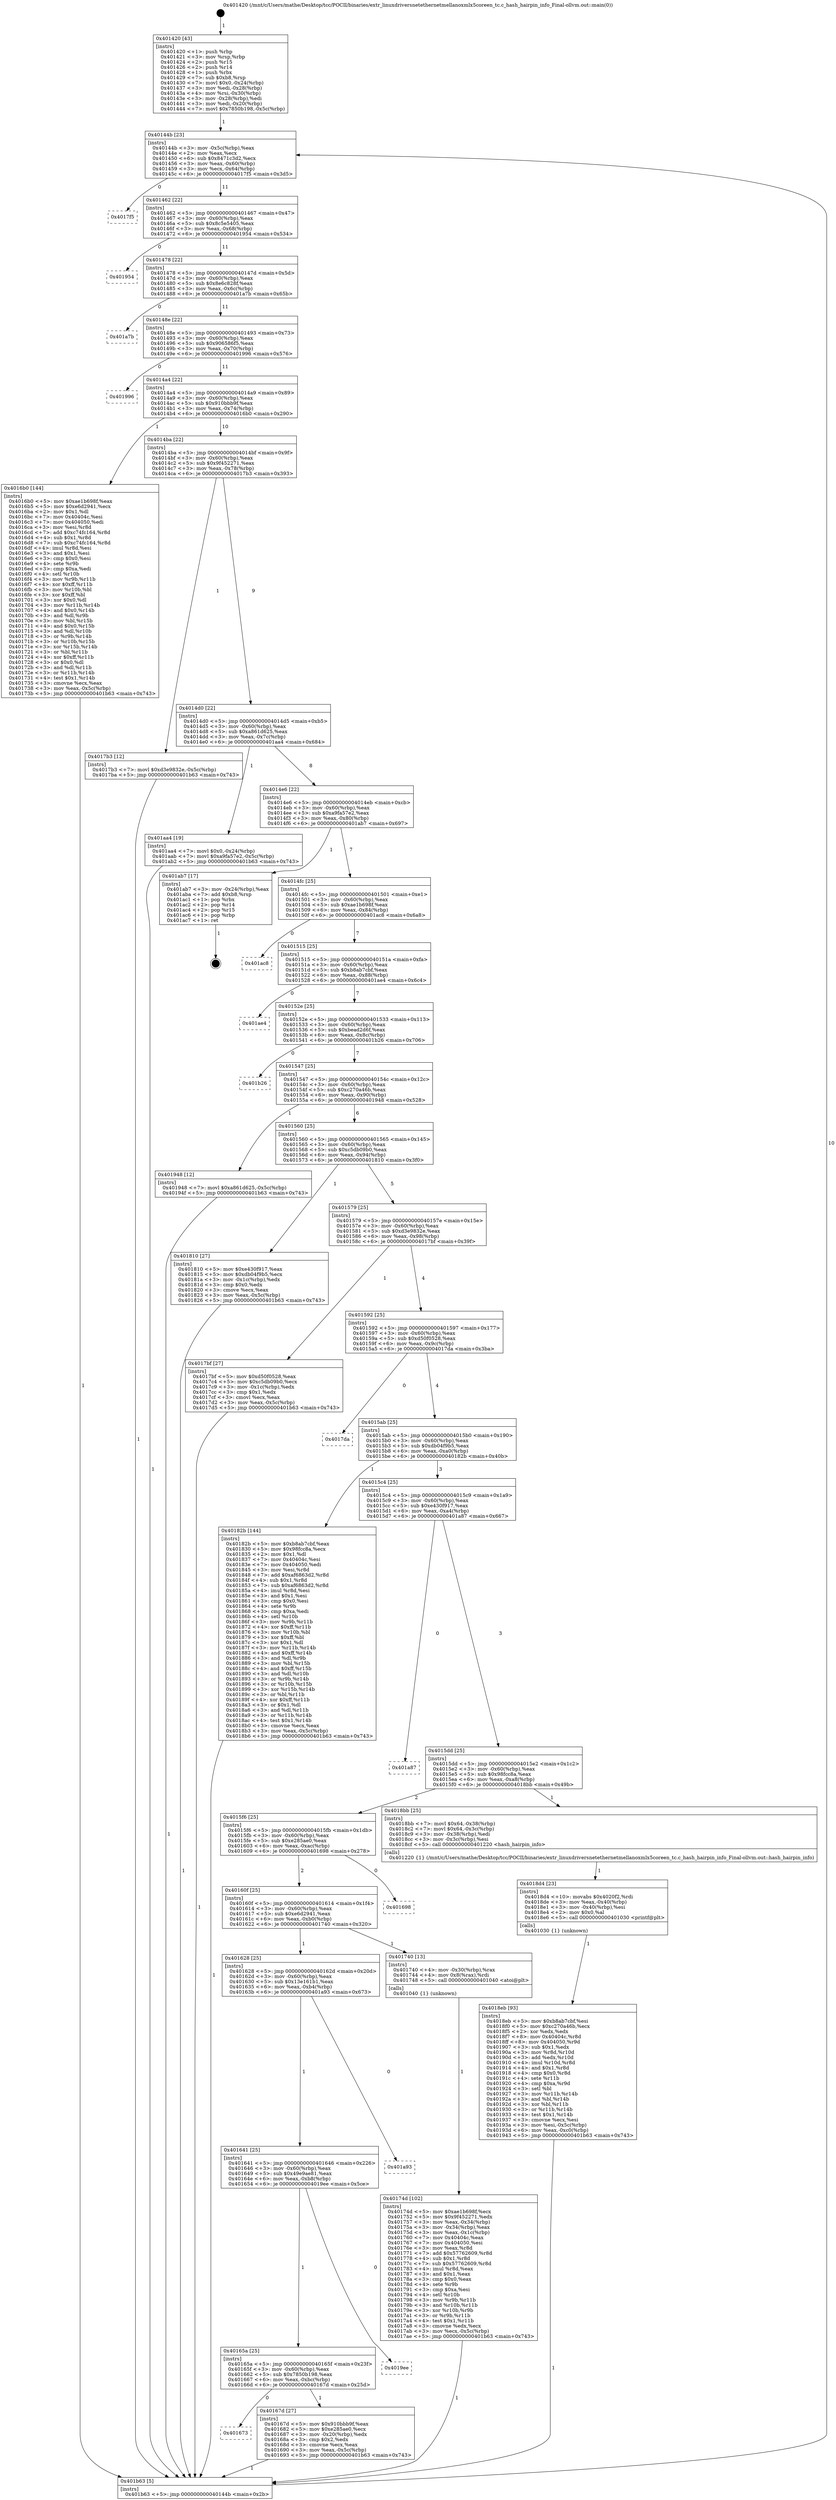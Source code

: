 digraph "0x401420" {
  label = "0x401420 (/mnt/c/Users/mathe/Desktop/tcc/POCII/binaries/extr_linuxdriversnetethernetmellanoxmlx5coreen_tc.c_hash_hairpin_info_Final-ollvm.out::main(0))"
  labelloc = "t"
  node[shape=record]

  Entry [label="",width=0.3,height=0.3,shape=circle,fillcolor=black,style=filled]
  "0x40144b" [label="{
     0x40144b [23]\l
     | [instrs]\l
     &nbsp;&nbsp;0x40144b \<+3\>: mov -0x5c(%rbp),%eax\l
     &nbsp;&nbsp;0x40144e \<+2\>: mov %eax,%ecx\l
     &nbsp;&nbsp;0x401450 \<+6\>: sub $0x8471c3d2,%ecx\l
     &nbsp;&nbsp;0x401456 \<+3\>: mov %eax,-0x60(%rbp)\l
     &nbsp;&nbsp;0x401459 \<+3\>: mov %ecx,-0x64(%rbp)\l
     &nbsp;&nbsp;0x40145c \<+6\>: je 00000000004017f5 \<main+0x3d5\>\l
  }"]
  "0x4017f5" [label="{
     0x4017f5\l
  }", style=dashed]
  "0x401462" [label="{
     0x401462 [22]\l
     | [instrs]\l
     &nbsp;&nbsp;0x401462 \<+5\>: jmp 0000000000401467 \<main+0x47\>\l
     &nbsp;&nbsp;0x401467 \<+3\>: mov -0x60(%rbp),%eax\l
     &nbsp;&nbsp;0x40146a \<+5\>: sub $0x8c5e5405,%eax\l
     &nbsp;&nbsp;0x40146f \<+3\>: mov %eax,-0x68(%rbp)\l
     &nbsp;&nbsp;0x401472 \<+6\>: je 0000000000401954 \<main+0x534\>\l
  }"]
  Exit [label="",width=0.3,height=0.3,shape=circle,fillcolor=black,style=filled,peripheries=2]
  "0x401954" [label="{
     0x401954\l
  }", style=dashed]
  "0x401478" [label="{
     0x401478 [22]\l
     | [instrs]\l
     &nbsp;&nbsp;0x401478 \<+5\>: jmp 000000000040147d \<main+0x5d\>\l
     &nbsp;&nbsp;0x40147d \<+3\>: mov -0x60(%rbp),%eax\l
     &nbsp;&nbsp;0x401480 \<+5\>: sub $0x8e6c828f,%eax\l
     &nbsp;&nbsp;0x401485 \<+3\>: mov %eax,-0x6c(%rbp)\l
     &nbsp;&nbsp;0x401488 \<+6\>: je 0000000000401a7b \<main+0x65b\>\l
  }"]
  "0x4018eb" [label="{
     0x4018eb [93]\l
     | [instrs]\l
     &nbsp;&nbsp;0x4018eb \<+5\>: mov $0xb8ab7cbf,%esi\l
     &nbsp;&nbsp;0x4018f0 \<+5\>: mov $0xc270a46b,%ecx\l
     &nbsp;&nbsp;0x4018f5 \<+2\>: xor %edx,%edx\l
     &nbsp;&nbsp;0x4018f7 \<+8\>: mov 0x40404c,%r8d\l
     &nbsp;&nbsp;0x4018ff \<+8\>: mov 0x404050,%r9d\l
     &nbsp;&nbsp;0x401907 \<+3\>: sub $0x1,%edx\l
     &nbsp;&nbsp;0x40190a \<+3\>: mov %r8d,%r10d\l
     &nbsp;&nbsp;0x40190d \<+3\>: add %edx,%r10d\l
     &nbsp;&nbsp;0x401910 \<+4\>: imul %r10d,%r8d\l
     &nbsp;&nbsp;0x401914 \<+4\>: and $0x1,%r8d\l
     &nbsp;&nbsp;0x401918 \<+4\>: cmp $0x0,%r8d\l
     &nbsp;&nbsp;0x40191c \<+4\>: sete %r11b\l
     &nbsp;&nbsp;0x401920 \<+4\>: cmp $0xa,%r9d\l
     &nbsp;&nbsp;0x401924 \<+3\>: setl %bl\l
     &nbsp;&nbsp;0x401927 \<+3\>: mov %r11b,%r14b\l
     &nbsp;&nbsp;0x40192a \<+3\>: and %bl,%r14b\l
     &nbsp;&nbsp;0x40192d \<+3\>: xor %bl,%r11b\l
     &nbsp;&nbsp;0x401930 \<+3\>: or %r11b,%r14b\l
     &nbsp;&nbsp;0x401933 \<+4\>: test $0x1,%r14b\l
     &nbsp;&nbsp;0x401937 \<+3\>: cmovne %ecx,%esi\l
     &nbsp;&nbsp;0x40193a \<+3\>: mov %esi,-0x5c(%rbp)\l
     &nbsp;&nbsp;0x40193d \<+6\>: mov %eax,-0xc0(%rbp)\l
     &nbsp;&nbsp;0x401943 \<+5\>: jmp 0000000000401b63 \<main+0x743\>\l
  }"]
  "0x401a7b" [label="{
     0x401a7b\l
  }", style=dashed]
  "0x40148e" [label="{
     0x40148e [22]\l
     | [instrs]\l
     &nbsp;&nbsp;0x40148e \<+5\>: jmp 0000000000401493 \<main+0x73\>\l
     &nbsp;&nbsp;0x401493 \<+3\>: mov -0x60(%rbp),%eax\l
     &nbsp;&nbsp;0x401496 \<+5\>: sub $0x906586f5,%eax\l
     &nbsp;&nbsp;0x40149b \<+3\>: mov %eax,-0x70(%rbp)\l
     &nbsp;&nbsp;0x40149e \<+6\>: je 0000000000401996 \<main+0x576\>\l
  }"]
  "0x4018d4" [label="{
     0x4018d4 [23]\l
     | [instrs]\l
     &nbsp;&nbsp;0x4018d4 \<+10\>: movabs $0x4020f2,%rdi\l
     &nbsp;&nbsp;0x4018de \<+3\>: mov %eax,-0x40(%rbp)\l
     &nbsp;&nbsp;0x4018e1 \<+3\>: mov -0x40(%rbp),%esi\l
     &nbsp;&nbsp;0x4018e4 \<+2\>: mov $0x0,%al\l
     &nbsp;&nbsp;0x4018e6 \<+5\>: call 0000000000401030 \<printf@plt\>\l
     | [calls]\l
     &nbsp;&nbsp;0x401030 \{1\} (unknown)\l
  }"]
  "0x401996" [label="{
     0x401996\l
  }", style=dashed]
  "0x4014a4" [label="{
     0x4014a4 [22]\l
     | [instrs]\l
     &nbsp;&nbsp;0x4014a4 \<+5\>: jmp 00000000004014a9 \<main+0x89\>\l
     &nbsp;&nbsp;0x4014a9 \<+3\>: mov -0x60(%rbp),%eax\l
     &nbsp;&nbsp;0x4014ac \<+5\>: sub $0x910bbb9f,%eax\l
     &nbsp;&nbsp;0x4014b1 \<+3\>: mov %eax,-0x74(%rbp)\l
     &nbsp;&nbsp;0x4014b4 \<+6\>: je 00000000004016b0 \<main+0x290\>\l
  }"]
  "0x40174d" [label="{
     0x40174d [102]\l
     | [instrs]\l
     &nbsp;&nbsp;0x40174d \<+5\>: mov $0xae1b698f,%ecx\l
     &nbsp;&nbsp;0x401752 \<+5\>: mov $0x9f452271,%edx\l
     &nbsp;&nbsp;0x401757 \<+3\>: mov %eax,-0x34(%rbp)\l
     &nbsp;&nbsp;0x40175a \<+3\>: mov -0x34(%rbp),%eax\l
     &nbsp;&nbsp;0x40175d \<+3\>: mov %eax,-0x1c(%rbp)\l
     &nbsp;&nbsp;0x401760 \<+7\>: mov 0x40404c,%eax\l
     &nbsp;&nbsp;0x401767 \<+7\>: mov 0x404050,%esi\l
     &nbsp;&nbsp;0x40176e \<+3\>: mov %eax,%r8d\l
     &nbsp;&nbsp;0x401771 \<+7\>: add $0x57762609,%r8d\l
     &nbsp;&nbsp;0x401778 \<+4\>: sub $0x1,%r8d\l
     &nbsp;&nbsp;0x40177c \<+7\>: sub $0x57762609,%r8d\l
     &nbsp;&nbsp;0x401783 \<+4\>: imul %r8d,%eax\l
     &nbsp;&nbsp;0x401787 \<+3\>: and $0x1,%eax\l
     &nbsp;&nbsp;0x40178a \<+3\>: cmp $0x0,%eax\l
     &nbsp;&nbsp;0x40178d \<+4\>: sete %r9b\l
     &nbsp;&nbsp;0x401791 \<+3\>: cmp $0xa,%esi\l
     &nbsp;&nbsp;0x401794 \<+4\>: setl %r10b\l
     &nbsp;&nbsp;0x401798 \<+3\>: mov %r9b,%r11b\l
     &nbsp;&nbsp;0x40179b \<+3\>: and %r10b,%r11b\l
     &nbsp;&nbsp;0x40179e \<+3\>: xor %r10b,%r9b\l
     &nbsp;&nbsp;0x4017a1 \<+3\>: or %r9b,%r11b\l
     &nbsp;&nbsp;0x4017a4 \<+4\>: test $0x1,%r11b\l
     &nbsp;&nbsp;0x4017a8 \<+3\>: cmovne %edx,%ecx\l
     &nbsp;&nbsp;0x4017ab \<+3\>: mov %ecx,-0x5c(%rbp)\l
     &nbsp;&nbsp;0x4017ae \<+5\>: jmp 0000000000401b63 \<main+0x743\>\l
  }"]
  "0x4016b0" [label="{
     0x4016b0 [144]\l
     | [instrs]\l
     &nbsp;&nbsp;0x4016b0 \<+5\>: mov $0xae1b698f,%eax\l
     &nbsp;&nbsp;0x4016b5 \<+5\>: mov $0xe6d2941,%ecx\l
     &nbsp;&nbsp;0x4016ba \<+2\>: mov $0x1,%dl\l
     &nbsp;&nbsp;0x4016bc \<+7\>: mov 0x40404c,%esi\l
     &nbsp;&nbsp;0x4016c3 \<+7\>: mov 0x404050,%edi\l
     &nbsp;&nbsp;0x4016ca \<+3\>: mov %esi,%r8d\l
     &nbsp;&nbsp;0x4016cd \<+7\>: add $0xc74fc164,%r8d\l
     &nbsp;&nbsp;0x4016d4 \<+4\>: sub $0x1,%r8d\l
     &nbsp;&nbsp;0x4016d8 \<+7\>: sub $0xc74fc164,%r8d\l
     &nbsp;&nbsp;0x4016df \<+4\>: imul %r8d,%esi\l
     &nbsp;&nbsp;0x4016e3 \<+3\>: and $0x1,%esi\l
     &nbsp;&nbsp;0x4016e6 \<+3\>: cmp $0x0,%esi\l
     &nbsp;&nbsp;0x4016e9 \<+4\>: sete %r9b\l
     &nbsp;&nbsp;0x4016ed \<+3\>: cmp $0xa,%edi\l
     &nbsp;&nbsp;0x4016f0 \<+4\>: setl %r10b\l
     &nbsp;&nbsp;0x4016f4 \<+3\>: mov %r9b,%r11b\l
     &nbsp;&nbsp;0x4016f7 \<+4\>: xor $0xff,%r11b\l
     &nbsp;&nbsp;0x4016fb \<+3\>: mov %r10b,%bl\l
     &nbsp;&nbsp;0x4016fe \<+3\>: xor $0xff,%bl\l
     &nbsp;&nbsp;0x401701 \<+3\>: xor $0x0,%dl\l
     &nbsp;&nbsp;0x401704 \<+3\>: mov %r11b,%r14b\l
     &nbsp;&nbsp;0x401707 \<+4\>: and $0x0,%r14b\l
     &nbsp;&nbsp;0x40170b \<+3\>: and %dl,%r9b\l
     &nbsp;&nbsp;0x40170e \<+3\>: mov %bl,%r15b\l
     &nbsp;&nbsp;0x401711 \<+4\>: and $0x0,%r15b\l
     &nbsp;&nbsp;0x401715 \<+3\>: and %dl,%r10b\l
     &nbsp;&nbsp;0x401718 \<+3\>: or %r9b,%r14b\l
     &nbsp;&nbsp;0x40171b \<+3\>: or %r10b,%r15b\l
     &nbsp;&nbsp;0x40171e \<+3\>: xor %r15b,%r14b\l
     &nbsp;&nbsp;0x401721 \<+3\>: or %bl,%r11b\l
     &nbsp;&nbsp;0x401724 \<+4\>: xor $0xff,%r11b\l
     &nbsp;&nbsp;0x401728 \<+3\>: or $0x0,%dl\l
     &nbsp;&nbsp;0x40172b \<+3\>: and %dl,%r11b\l
     &nbsp;&nbsp;0x40172e \<+3\>: or %r11b,%r14b\l
     &nbsp;&nbsp;0x401731 \<+4\>: test $0x1,%r14b\l
     &nbsp;&nbsp;0x401735 \<+3\>: cmovne %ecx,%eax\l
     &nbsp;&nbsp;0x401738 \<+3\>: mov %eax,-0x5c(%rbp)\l
     &nbsp;&nbsp;0x40173b \<+5\>: jmp 0000000000401b63 \<main+0x743\>\l
  }"]
  "0x4014ba" [label="{
     0x4014ba [22]\l
     | [instrs]\l
     &nbsp;&nbsp;0x4014ba \<+5\>: jmp 00000000004014bf \<main+0x9f\>\l
     &nbsp;&nbsp;0x4014bf \<+3\>: mov -0x60(%rbp),%eax\l
     &nbsp;&nbsp;0x4014c2 \<+5\>: sub $0x9f452271,%eax\l
     &nbsp;&nbsp;0x4014c7 \<+3\>: mov %eax,-0x78(%rbp)\l
     &nbsp;&nbsp;0x4014ca \<+6\>: je 00000000004017b3 \<main+0x393\>\l
  }"]
  "0x401420" [label="{
     0x401420 [43]\l
     | [instrs]\l
     &nbsp;&nbsp;0x401420 \<+1\>: push %rbp\l
     &nbsp;&nbsp;0x401421 \<+3\>: mov %rsp,%rbp\l
     &nbsp;&nbsp;0x401424 \<+2\>: push %r15\l
     &nbsp;&nbsp;0x401426 \<+2\>: push %r14\l
     &nbsp;&nbsp;0x401428 \<+1\>: push %rbx\l
     &nbsp;&nbsp;0x401429 \<+7\>: sub $0xb8,%rsp\l
     &nbsp;&nbsp;0x401430 \<+7\>: movl $0x0,-0x24(%rbp)\l
     &nbsp;&nbsp;0x401437 \<+3\>: mov %edi,-0x28(%rbp)\l
     &nbsp;&nbsp;0x40143a \<+4\>: mov %rsi,-0x30(%rbp)\l
     &nbsp;&nbsp;0x40143e \<+3\>: mov -0x28(%rbp),%edi\l
     &nbsp;&nbsp;0x401441 \<+3\>: mov %edi,-0x20(%rbp)\l
     &nbsp;&nbsp;0x401444 \<+7\>: movl $0x7850b198,-0x5c(%rbp)\l
  }"]
  "0x4017b3" [label="{
     0x4017b3 [12]\l
     | [instrs]\l
     &nbsp;&nbsp;0x4017b3 \<+7\>: movl $0xd3e9832e,-0x5c(%rbp)\l
     &nbsp;&nbsp;0x4017ba \<+5\>: jmp 0000000000401b63 \<main+0x743\>\l
  }"]
  "0x4014d0" [label="{
     0x4014d0 [22]\l
     | [instrs]\l
     &nbsp;&nbsp;0x4014d0 \<+5\>: jmp 00000000004014d5 \<main+0xb5\>\l
     &nbsp;&nbsp;0x4014d5 \<+3\>: mov -0x60(%rbp),%eax\l
     &nbsp;&nbsp;0x4014d8 \<+5\>: sub $0xa861d625,%eax\l
     &nbsp;&nbsp;0x4014dd \<+3\>: mov %eax,-0x7c(%rbp)\l
     &nbsp;&nbsp;0x4014e0 \<+6\>: je 0000000000401aa4 \<main+0x684\>\l
  }"]
  "0x401b63" [label="{
     0x401b63 [5]\l
     | [instrs]\l
     &nbsp;&nbsp;0x401b63 \<+5\>: jmp 000000000040144b \<main+0x2b\>\l
  }"]
  "0x401aa4" [label="{
     0x401aa4 [19]\l
     | [instrs]\l
     &nbsp;&nbsp;0x401aa4 \<+7\>: movl $0x0,-0x24(%rbp)\l
     &nbsp;&nbsp;0x401aab \<+7\>: movl $0xa9fa57e2,-0x5c(%rbp)\l
     &nbsp;&nbsp;0x401ab2 \<+5\>: jmp 0000000000401b63 \<main+0x743\>\l
  }"]
  "0x4014e6" [label="{
     0x4014e6 [22]\l
     | [instrs]\l
     &nbsp;&nbsp;0x4014e6 \<+5\>: jmp 00000000004014eb \<main+0xcb\>\l
     &nbsp;&nbsp;0x4014eb \<+3\>: mov -0x60(%rbp),%eax\l
     &nbsp;&nbsp;0x4014ee \<+5\>: sub $0xa9fa57e2,%eax\l
     &nbsp;&nbsp;0x4014f3 \<+3\>: mov %eax,-0x80(%rbp)\l
     &nbsp;&nbsp;0x4014f6 \<+6\>: je 0000000000401ab7 \<main+0x697\>\l
  }"]
  "0x401673" [label="{
     0x401673\l
  }", style=dashed]
  "0x401ab7" [label="{
     0x401ab7 [17]\l
     | [instrs]\l
     &nbsp;&nbsp;0x401ab7 \<+3\>: mov -0x24(%rbp),%eax\l
     &nbsp;&nbsp;0x401aba \<+7\>: add $0xb8,%rsp\l
     &nbsp;&nbsp;0x401ac1 \<+1\>: pop %rbx\l
     &nbsp;&nbsp;0x401ac2 \<+2\>: pop %r14\l
     &nbsp;&nbsp;0x401ac4 \<+2\>: pop %r15\l
     &nbsp;&nbsp;0x401ac6 \<+1\>: pop %rbp\l
     &nbsp;&nbsp;0x401ac7 \<+1\>: ret\l
  }"]
  "0x4014fc" [label="{
     0x4014fc [25]\l
     | [instrs]\l
     &nbsp;&nbsp;0x4014fc \<+5\>: jmp 0000000000401501 \<main+0xe1\>\l
     &nbsp;&nbsp;0x401501 \<+3\>: mov -0x60(%rbp),%eax\l
     &nbsp;&nbsp;0x401504 \<+5\>: sub $0xae1b698f,%eax\l
     &nbsp;&nbsp;0x401509 \<+6\>: mov %eax,-0x84(%rbp)\l
     &nbsp;&nbsp;0x40150f \<+6\>: je 0000000000401ac8 \<main+0x6a8\>\l
  }"]
  "0x40167d" [label="{
     0x40167d [27]\l
     | [instrs]\l
     &nbsp;&nbsp;0x40167d \<+5\>: mov $0x910bbb9f,%eax\l
     &nbsp;&nbsp;0x401682 \<+5\>: mov $0xe285ae0,%ecx\l
     &nbsp;&nbsp;0x401687 \<+3\>: mov -0x20(%rbp),%edx\l
     &nbsp;&nbsp;0x40168a \<+3\>: cmp $0x2,%edx\l
     &nbsp;&nbsp;0x40168d \<+3\>: cmovne %ecx,%eax\l
     &nbsp;&nbsp;0x401690 \<+3\>: mov %eax,-0x5c(%rbp)\l
     &nbsp;&nbsp;0x401693 \<+5\>: jmp 0000000000401b63 \<main+0x743\>\l
  }"]
  "0x401ac8" [label="{
     0x401ac8\l
  }", style=dashed]
  "0x401515" [label="{
     0x401515 [25]\l
     | [instrs]\l
     &nbsp;&nbsp;0x401515 \<+5\>: jmp 000000000040151a \<main+0xfa\>\l
     &nbsp;&nbsp;0x40151a \<+3\>: mov -0x60(%rbp),%eax\l
     &nbsp;&nbsp;0x40151d \<+5\>: sub $0xb8ab7cbf,%eax\l
     &nbsp;&nbsp;0x401522 \<+6\>: mov %eax,-0x88(%rbp)\l
     &nbsp;&nbsp;0x401528 \<+6\>: je 0000000000401ae4 \<main+0x6c4\>\l
  }"]
  "0x40165a" [label="{
     0x40165a [25]\l
     | [instrs]\l
     &nbsp;&nbsp;0x40165a \<+5\>: jmp 000000000040165f \<main+0x23f\>\l
     &nbsp;&nbsp;0x40165f \<+3\>: mov -0x60(%rbp),%eax\l
     &nbsp;&nbsp;0x401662 \<+5\>: sub $0x7850b198,%eax\l
     &nbsp;&nbsp;0x401667 \<+6\>: mov %eax,-0xbc(%rbp)\l
     &nbsp;&nbsp;0x40166d \<+6\>: je 000000000040167d \<main+0x25d\>\l
  }"]
  "0x401ae4" [label="{
     0x401ae4\l
  }", style=dashed]
  "0x40152e" [label="{
     0x40152e [25]\l
     | [instrs]\l
     &nbsp;&nbsp;0x40152e \<+5\>: jmp 0000000000401533 \<main+0x113\>\l
     &nbsp;&nbsp;0x401533 \<+3\>: mov -0x60(%rbp),%eax\l
     &nbsp;&nbsp;0x401536 \<+5\>: sub $0xbead2d6f,%eax\l
     &nbsp;&nbsp;0x40153b \<+6\>: mov %eax,-0x8c(%rbp)\l
     &nbsp;&nbsp;0x401541 \<+6\>: je 0000000000401b26 \<main+0x706\>\l
  }"]
  "0x4019ee" [label="{
     0x4019ee\l
  }", style=dashed]
  "0x401b26" [label="{
     0x401b26\l
  }", style=dashed]
  "0x401547" [label="{
     0x401547 [25]\l
     | [instrs]\l
     &nbsp;&nbsp;0x401547 \<+5\>: jmp 000000000040154c \<main+0x12c\>\l
     &nbsp;&nbsp;0x40154c \<+3\>: mov -0x60(%rbp),%eax\l
     &nbsp;&nbsp;0x40154f \<+5\>: sub $0xc270a46b,%eax\l
     &nbsp;&nbsp;0x401554 \<+6\>: mov %eax,-0x90(%rbp)\l
     &nbsp;&nbsp;0x40155a \<+6\>: je 0000000000401948 \<main+0x528\>\l
  }"]
  "0x401641" [label="{
     0x401641 [25]\l
     | [instrs]\l
     &nbsp;&nbsp;0x401641 \<+5\>: jmp 0000000000401646 \<main+0x226\>\l
     &nbsp;&nbsp;0x401646 \<+3\>: mov -0x60(%rbp),%eax\l
     &nbsp;&nbsp;0x401649 \<+5\>: sub $0x49e9ae81,%eax\l
     &nbsp;&nbsp;0x40164e \<+6\>: mov %eax,-0xb8(%rbp)\l
     &nbsp;&nbsp;0x401654 \<+6\>: je 00000000004019ee \<main+0x5ce\>\l
  }"]
  "0x401948" [label="{
     0x401948 [12]\l
     | [instrs]\l
     &nbsp;&nbsp;0x401948 \<+7\>: movl $0xa861d625,-0x5c(%rbp)\l
     &nbsp;&nbsp;0x40194f \<+5\>: jmp 0000000000401b63 \<main+0x743\>\l
  }"]
  "0x401560" [label="{
     0x401560 [25]\l
     | [instrs]\l
     &nbsp;&nbsp;0x401560 \<+5\>: jmp 0000000000401565 \<main+0x145\>\l
     &nbsp;&nbsp;0x401565 \<+3\>: mov -0x60(%rbp),%eax\l
     &nbsp;&nbsp;0x401568 \<+5\>: sub $0xc5db09b0,%eax\l
     &nbsp;&nbsp;0x40156d \<+6\>: mov %eax,-0x94(%rbp)\l
     &nbsp;&nbsp;0x401573 \<+6\>: je 0000000000401810 \<main+0x3f0\>\l
  }"]
  "0x401a93" [label="{
     0x401a93\l
  }", style=dashed]
  "0x401810" [label="{
     0x401810 [27]\l
     | [instrs]\l
     &nbsp;&nbsp;0x401810 \<+5\>: mov $0xe430f917,%eax\l
     &nbsp;&nbsp;0x401815 \<+5\>: mov $0xdb04f9b5,%ecx\l
     &nbsp;&nbsp;0x40181a \<+3\>: mov -0x1c(%rbp),%edx\l
     &nbsp;&nbsp;0x40181d \<+3\>: cmp $0x0,%edx\l
     &nbsp;&nbsp;0x401820 \<+3\>: cmove %ecx,%eax\l
     &nbsp;&nbsp;0x401823 \<+3\>: mov %eax,-0x5c(%rbp)\l
     &nbsp;&nbsp;0x401826 \<+5\>: jmp 0000000000401b63 \<main+0x743\>\l
  }"]
  "0x401579" [label="{
     0x401579 [25]\l
     | [instrs]\l
     &nbsp;&nbsp;0x401579 \<+5\>: jmp 000000000040157e \<main+0x15e\>\l
     &nbsp;&nbsp;0x40157e \<+3\>: mov -0x60(%rbp),%eax\l
     &nbsp;&nbsp;0x401581 \<+5\>: sub $0xd3e9832e,%eax\l
     &nbsp;&nbsp;0x401586 \<+6\>: mov %eax,-0x98(%rbp)\l
     &nbsp;&nbsp;0x40158c \<+6\>: je 00000000004017bf \<main+0x39f\>\l
  }"]
  "0x401628" [label="{
     0x401628 [25]\l
     | [instrs]\l
     &nbsp;&nbsp;0x401628 \<+5\>: jmp 000000000040162d \<main+0x20d\>\l
     &nbsp;&nbsp;0x40162d \<+3\>: mov -0x60(%rbp),%eax\l
     &nbsp;&nbsp;0x401630 \<+5\>: sub $0x13e161b1,%eax\l
     &nbsp;&nbsp;0x401635 \<+6\>: mov %eax,-0xb4(%rbp)\l
     &nbsp;&nbsp;0x40163b \<+6\>: je 0000000000401a93 \<main+0x673\>\l
  }"]
  "0x4017bf" [label="{
     0x4017bf [27]\l
     | [instrs]\l
     &nbsp;&nbsp;0x4017bf \<+5\>: mov $0xd50f0528,%eax\l
     &nbsp;&nbsp;0x4017c4 \<+5\>: mov $0xc5db09b0,%ecx\l
     &nbsp;&nbsp;0x4017c9 \<+3\>: mov -0x1c(%rbp),%edx\l
     &nbsp;&nbsp;0x4017cc \<+3\>: cmp $0x1,%edx\l
     &nbsp;&nbsp;0x4017cf \<+3\>: cmovl %ecx,%eax\l
     &nbsp;&nbsp;0x4017d2 \<+3\>: mov %eax,-0x5c(%rbp)\l
     &nbsp;&nbsp;0x4017d5 \<+5\>: jmp 0000000000401b63 \<main+0x743\>\l
  }"]
  "0x401592" [label="{
     0x401592 [25]\l
     | [instrs]\l
     &nbsp;&nbsp;0x401592 \<+5\>: jmp 0000000000401597 \<main+0x177\>\l
     &nbsp;&nbsp;0x401597 \<+3\>: mov -0x60(%rbp),%eax\l
     &nbsp;&nbsp;0x40159a \<+5\>: sub $0xd50f0528,%eax\l
     &nbsp;&nbsp;0x40159f \<+6\>: mov %eax,-0x9c(%rbp)\l
     &nbsp;&nbsp;0x4015a5 \<+6\>: je 00000000004017da \<main+0x3ba\>\l
  }"]
  "0x401740" [label="{
     0x401740 [13]\l
     | [instrs]\l
     &nbsp;&nbsp;0x401740 \<+4\>: mov -0x30(%rbp),%rax\l
     &nbsp;&nbsp;0x401744 \<+4\>: mov 0x8(%rax),%rdi\l
     &nbsp;&nbsp;0x401748 \<+5\>: call 0000000000401040 \<atoi@plt\>\l
     | [calls]\l
     &nbsp;&nbsp;0x401040 \{1\} (unknown)\l
  }"]
  "0x4017da" [label="{
     0x4017da\l
  }", style=dashed]
  "0x4015ab" [label="{
     0x4015ab [25]\l
     | [instrs]\l
     &nbsp;&nbsp;0x4015ab \<+5\>: jmp 00000000004015b0 \<main+0x190\>\l
     &nbsp;&nbsp;0x4015b0 \<+3\>: mov -0x60(%rbp),%eax\l
     &nbsp;&nbsp;0x4015b3 \<+5\>: sub $0xdb04f9b5,%eax\l
     &nbsp;&nbsp;0x4015b8 \<+6\>: mov %eax,-0xa0(%rbp)\l
     &nbsp;&nbsp;0x4015be \<+6\>: je 000000000040182b \<main+0x40b\>\l
  }"]
  "0x40160f" [label="{
     0x40160f [25]\l
     | [instrs]\l
     &nbsp;&nbsp;0x40160f \<+5\>: jmp 0000000000401614 \<main+0x1f4\>\l
     &nbsp;&nbsp;0x401614 \<+3\>: mov -0x60(%rbp),%eax\l
     &nbsp;&nbsp;0x401617 \<+5\>: sub $0xe6d2941,%eax\l
     &nbsp;&nbsp;0x40161c \<+6\>: mov %eax,-0xb0(%rbp)\l
     &nbsp;&nbsp;0x401622 \<+6\>: je 0000000000401740 \<main+0x320\>\l
  }"]
  "0x40182b" [label="{
     0x40182b [144]\l
     | [instrs]\l
     &nbsp;&nbsp;0x40182b \<+5\>: mov $0xb8ab7cbf,%eax\l
     &nbsp;&nbsp;0x401830 \<+5\>: mov $0x98fcc8a,%ecx\l
     &nbsp;&nbsp;0x401835 \<+2\>: mov $0x1,%dl\l
     &nbsp;&nbsp;0x401837 \<+7\>: mov 0x40404c,%esi\l
     &nbsp;&nbsp;0x40183e \<+7\>: mov 0x404050,%edi\l
     &nbsp;&nbsp;0x401845 \<+3\>: mov %esi,%r8d\l
     &nbsp;&nbsp;0x401848 \<+7\>: add $0xaf6863d2,%r8d\l
     &nbsp;&nbsp;0x40184f \<+4\>: sub $0x1,%r8d\l
     &nbsp;&nbsp;0x401853 \<+7\>: sub $0xaf6863d2,%r8d\l
     &nbsp;&nbsp;0x40185a \<+4\>: imul %r8d,%esi\l
     &nbsp;&nbsp;0x40185e \<+3\>: and $0x1,%esi\l
     &nbsp;&nbsp;0x401861 \<+3\>: cmp $0x0,%esi\l
     &nbsp;&nbsp;0x401864 \<+4\>: sete %r9b\l
     &nbsp;&nbsp;0x401868 \<+3\>: cmp $0xa,%edi\l
     &nbsp;&nbsp;0x40186b \<+4\>: setl %r10b\l
     &nbsp;&nbsp;0x40186f \<+3\>: mov %r9b,%r11b\l
     &nbsp;&nbsp;0x401872 \<+4\>: xor $0xff,%r11b\l
     &nbsp;&nbsp;0x401876 \<+3\>: mov %r10b,%bl\l
     &nbsp;&nbsp;0x401879 \<+3\>: xor $0xff,%bl\l
     &nbsp;&nbsp;0x40187c \<+3\>: xor $0x1,%dl\l
     &nbsp;&nbsp;0x40187f \<+3\>: mov %r11b,%r14b\l
     &nbsp;&nbsp;0x401882 \<+4\>: and $0xff,%r14b\l
     &nbsp;&nbsp;0x401886 \<+3\>: and %dl,%r9b\l
     &nbsp;&nbsp;0x401889 \<+3\>: mov %bl,%r15b\l
     &nbsp;&nbsp;0x40188c \<+4\>: and $0xff,%r15b\l
     &nbsp;&nbsp;0x401890 \<+3\>: and %dl,%r10b\l
     &nbsp;&nbsp;0x401893 \<+3\>: or %r9b,%r14b\l
     &nbsp;&nbsp;0x401896 \<+3\>: or %r10b,%r15b\l
     &nbsp;&nbsp;0x401899 \<+3\>: xor %r15b,%r14b\l
     &nbsp;&nbsp;0x40189c \<+3\>: or %bl,%r11b\l
     &nbsp;&nbsp;0x40189f \<+4\>: xor $0xff,%r11b\l
     &nbsp;&nbsp;0x4018a3 \<+3\>: or $0x1,%dl\l
     &nbsp;&nbsp;0x4018a6 \<+3\>: and %dl,%r11b\l
     &nbsp;&nbsp;0x4018a9 \<+3\>: or %r11b,%r14b\l
     &nbsp;&nbsp;0x4018ac \<+4\>: test $0x1,%r14b\l
     &nbsp;&nbsp;0x4018b0 \<+3\>: cmovne %ecx,%eax\l
     &nbsp;&nbsp;0x4018b3 \<+3\>: mov %eax,-0x5c(%rbp)\l
     &nbsp;&nbsp;0x4018b6 \<+5\>: jmp 0000000000401b63 \<main+0x743\>\l
  }"]
  "0x4015c4" [label="{
     0x4015c4 [25]\l
     | [instrs]\l
     &nbsp;&nbsp;0x4015c4 \<+5\>: jmp 00000000004015c9 \<main+0x1a9\>\l
     &nbsp;&nbsp;0x4015c9 \<+3\>: mov -0x60(%rbp),%eax\l
     &nbsp;&nbsp;0x4015cc \<+5\>: sub $0xe430f917,%eax\l
     &nbsp;&nbsp;0x4015d1 \<+6\>: mov %eax,-0xa4(%rbp)\l
     &nbsp;&nbsp;0x4015d7 \<+6\>: je 0000000000401a87 \<main+0x667\>\l
  }"]
  "0x401698" [label="{
     0x401698\l
  }", style=dashed]
  "0x401a87" [label="{
     0x401a87\l
  }", style=dashed]
  "0x4015dd" [label="{
     0x4015dd [25]\l
     | [instrs]\l
     &nbsp;&nbsp;0x4015dd \<+5\>: jmp 00000000004015e2 \<main+0x1c2\>\l
     &nbsp;&nbsp;0x4015e2 \<+3\>: mov -0x60(%rbp),%eax\l
     &nbsp;&nbsp;0x4015e5 \<+5\>: sub $0x98fcc8a,%eax\l
     &nbsp;&nbsp;0x4015ea \<+6\>: mov %eax,-0xa8(%rbp)\l
     &nbsp;&nbsp;0x4015f0 \<+6\>: je 00000000004018bb \<main+0x49b\>\l
  }"]
  "0x4015f6" [label="{
     0x4015f6 [25]\l
     | [instrs]\l
     &nbsp;&nbsp;0x4015f6 \<+5\>: jmp 00000000004015fb \<main+0x1db\>\l
     &nbsp;&nbsp;0x4015fb \<+3\>: mov -0x60(%rbp),%eax\l
     &nbsp;&nbsp;0x4015fe \<+5\>: sub $0xe285ae0,%eax\l
     &nbsp;&nbsp;0x401603 \<+6\>: mov %eax,-0xac(%rbp)\l
     &nbsp;&nbsp;0x401609 \<+6\>: je 0000000000401698 \<main+0x278\>\l
  }"]
  "0x4018bb" [label="{
     0x4018bb [25]\l
     | [instrs]\l
     &nbsp;&nbsp;0x4018bb \<+7\>: movl $0x64,-0x38(%rbp)\l
     &nbsp;&nbsp;0x4018c2 \<+7\>: movl $0x64,-0x3c(%rbp)\l
     &nbsp;&nbsp;0x4018c9 \<+3\>: mov -0x38(%rbp),%edi\l
     &nbsp;&nbsp;0x4018cc \<+3\>: mov -0x3c(%rbp),%esi\l
     &nbsp;&nbsp;0x4018cf \<+5\>: call 0000000000401220 \<hash_hairpin_info\>\l
     | [calls]\l
     &nbsp;&nbsp;0x401220 \{1\} (/mnt/c/Users/mathe/Desktop/tcc/POCII/binaries/extr_linuxdriversnetethernetmellanoxmlx5coreen_tc.c_hash_hairpin_info_Final-ollvm.out::hash_hairpin_info)\l
  }"]
  Entry -> "0x401420" [label=" 1"]
  "0x40144b" -> "0x4017f5" [label=" 0"]
  "0x40144b" -> "0x401462" [label=" 11"]
  "0x401ab7" -> Exit [label=" 1"]
  "0x401462" -> "0x401954" [label=" 0"]
  "0x401462" -> "0x401478" [label=" 11"]
  "0x401aa4" -> "0x401b63" [label=" 1"]
  "0x401478" -> "0x401a7b" [label=" 0"]
  "0x401478" -> "0x40148e" [label=" 11"]
  "0x401948" -> "0x401b63" [label=" 1"]
  "0x40148e" -> "0x401996" [label=" 0"]
  "0x40148e" -> "0x4014a4" [label=" 11"]
  "0x4018eb" -> "0x401b63" [label=" 1"]
  "0x4014a4" -> "0x4016b0" [label=" 1"]
  "0x4014a4" -> "0x4014ba" [label=" 10"]
  "0x4018d4" -> "0x4018eb" [label=" 1"]
  "0x4014ba" -> "0x4017b3" [label=" 1"]
  "0x4014ba" -> "0x4014d0" [label=" 9"]
  "0x4018bb" -> "0x4018d4" [label=" 1"]
  "0x4014d0" -> "0x401aa4" [label=" 1"]
  "0x4014d0" -> "0x4014e6" [label=" 8"]
  "0x40182b" -> "0x401b63" [label=" 1"]
  "0x4014e6" -> "0x401ab7" [label=" 1"]
  "0x4014e6" -> "0x4014fc" [label=" 7"]
  "0x401810" -> "0x401b63" [label=" 1"]
  "0x4014fc" -> "0x401ac8" [label=" 0"]
  "0x4014fc" -> "0x401515" [label=" 7"]
  "0x4017bf" -> "0x401b63" [label=" 1"]
  "0x401515" -> "0x401ae4" [label=" 0"]
  "0x401515" -> "0x40152e" [label=" 7"]
  "0x40174d" -> "0x401b63" [label=" 1"]
  "0x40152e" -> "0x401b26" [label=" 0"]
  "0x40152e" -> "0x401547" [label=" 7"]
  "0x401740" -> "0x40174d" [label=" 1"]
  "0x401547" -> "0x401948" [label=" 1"]
  "0x401547" -> "0x401560" [label=" 6"]
  "0x401b63" -> "0x40144b" [label=" 10"]
  "0x401560" -> "0x401810" [label=" 1"]
  "0x401560" -> "0x401579" [label=" 5"]
  "0x401420" -> "0x40144b" [label=" 1"]
  "0x401579" -> "0x4017bf" [label=" 1"]
  "0x401579" -> "0x401592" [label=" 4"]
  "0x40165a" -> "0x401673" [label=" 0"]
  "0x401592" -> "0x4017da" [label=" 0"]
  "0x401592" -> "0x4015ab" [label=" 4"]
  "0x40165a" -> "0x40167d" [label=" 1"]
  "0x4015ab" -> "0x40182b" [label=" 1"]
  "0x4015ab" -> "0x4015c4" [label=" 3"]
  "0x401641" -> "0x40165a" [label=" 1"]
  "0x4015c4" -> "0x401a87" [label=" 0"]
  "0x4015c4" -> "0x4015dd" [label=" 3"]
  "0x401641" -> "0x4019ee" [label=" 0"]
  "0x4015dd" -> "0x4018bb" [label=" 1"]
  "0x4015dd" -> "0x4015f6" [label=" 2"]
  "0x4016b0" -> "0x401b63" [label=" 1"]
  "0x4015f6" -> "0x401698" [label=" 0"]
  "0x4015f6" -> "0x40160f" [label=" 2"]
  "0x4017b3" -> "0x401b63" [label=" 1"]
  "0x40160f" -> "0x401740" [label=" 1"]
  "0x40160f" -> "0x401628" [label=" 1"]
  "0x40167d" -> "0x401b63" [label=" 1"]
  "0x401628" -> "0x401a93" [label=" 0"]
  "0x401628" -> "0x401641" [label=" 1"]
}
